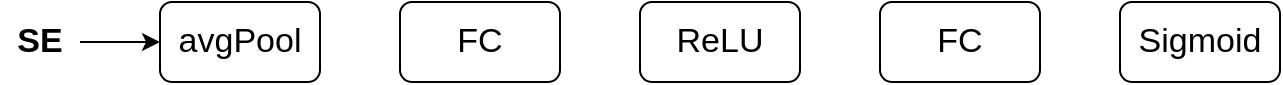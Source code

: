 <mxfile version="20.3.0" type="device"><diagram id="7ARd9D7pnbphmyjsX8nZ" name="第 1 页"><mxGraphModel dx="1038" dy="641" grid="1" gridSize="10" guides="1" tooltips="1" connect="1" arrows="1" fold="1" page="1" pageScale="1" pageWidth="827" pageHeight="1169" math="0" shadow="0"><root><mxCell id="0"/><mxCell id="1" parent="0"/><mxCell id="_IwgRyopozsN4YU_FMjM-5" value="" style="edgeStyle=orthogonalEdgeStyle;rounded=0;orthogonalLoop=1;jettySize=auto;html=1;fontSize=17;" edge="1" parent="1" source="_IwgRyopozsN4YU_FMjM-1" target="_IwgRyopozsN4YU_FMjM-2"><mxGeometry relative="1" as="geometry"/></mxCell><mxCell id="_IwgRyopozsN4YU_FMjM-1" value="&lt;b&gt;&lt;font style=&quot;font-size: 17px;&quot;&gt;SE&lt;/font&gt;&lt;/b&gt;" style="text;html=1;strokeColor=none;fillColor=none;align=center;verticalAlign=middle;whiteSpace=wrap;rounded=0;" vertex="1" parent="1"><mxGeometry x="40" y="120" width="40" height="40" as="geometry"/></mxCell><mxCell id="_IwgRyopozsN4YU_FMjM-2" value="avgPool" style="rounded=1;whiteSpace=wrap;html=1;fontSize=17;" vertex="1" parent="1"><mxGeometry x="120" y="120" width="80" height="40" as="geometry"/></mxCell><mxCell id="_IwgRyopozsN4YU_FMjM-6" value="FC" style="rounded=1;whiteSpace=wrap;html=1;fontSize=17;" vertex="1" parent="1"><mxGeometry x="240" y="120" width="80" height="40" as="geometry"/></mxCell><mxCell id="_IwgRyopozsN4YU_FMjM-7" value="ReLU" style="rounded=1;whiteSpace=wrap;html=1;fontSize=17;" vertex="1" parent="1"><mxGeometry x="360" y="120" width="80" height="40" as="geometry"/></mxCell><mxCell id="_IwgRyopozsN4YU_FMjM-8" value="FC" style="rounded=1;whiteSpace=wrap;html=1;fontSize=17;" vertex="1" parent="1"><mxGeometry x="480" y="120" width="80" height="40" as="geometry"/></mxCell><mxCell id="_IwgRyopozsN4YU_FMjM-9" value="Sigmoid" style="rounded=1;whiteSpace=wrap;html=1;fontSize=17;" vertex="1" parent="1"><mxGeometry x="600" y="120" width="80" height="40" as="geometry"/></mxCell></root></mxGraphModel></diagram></mxfile>